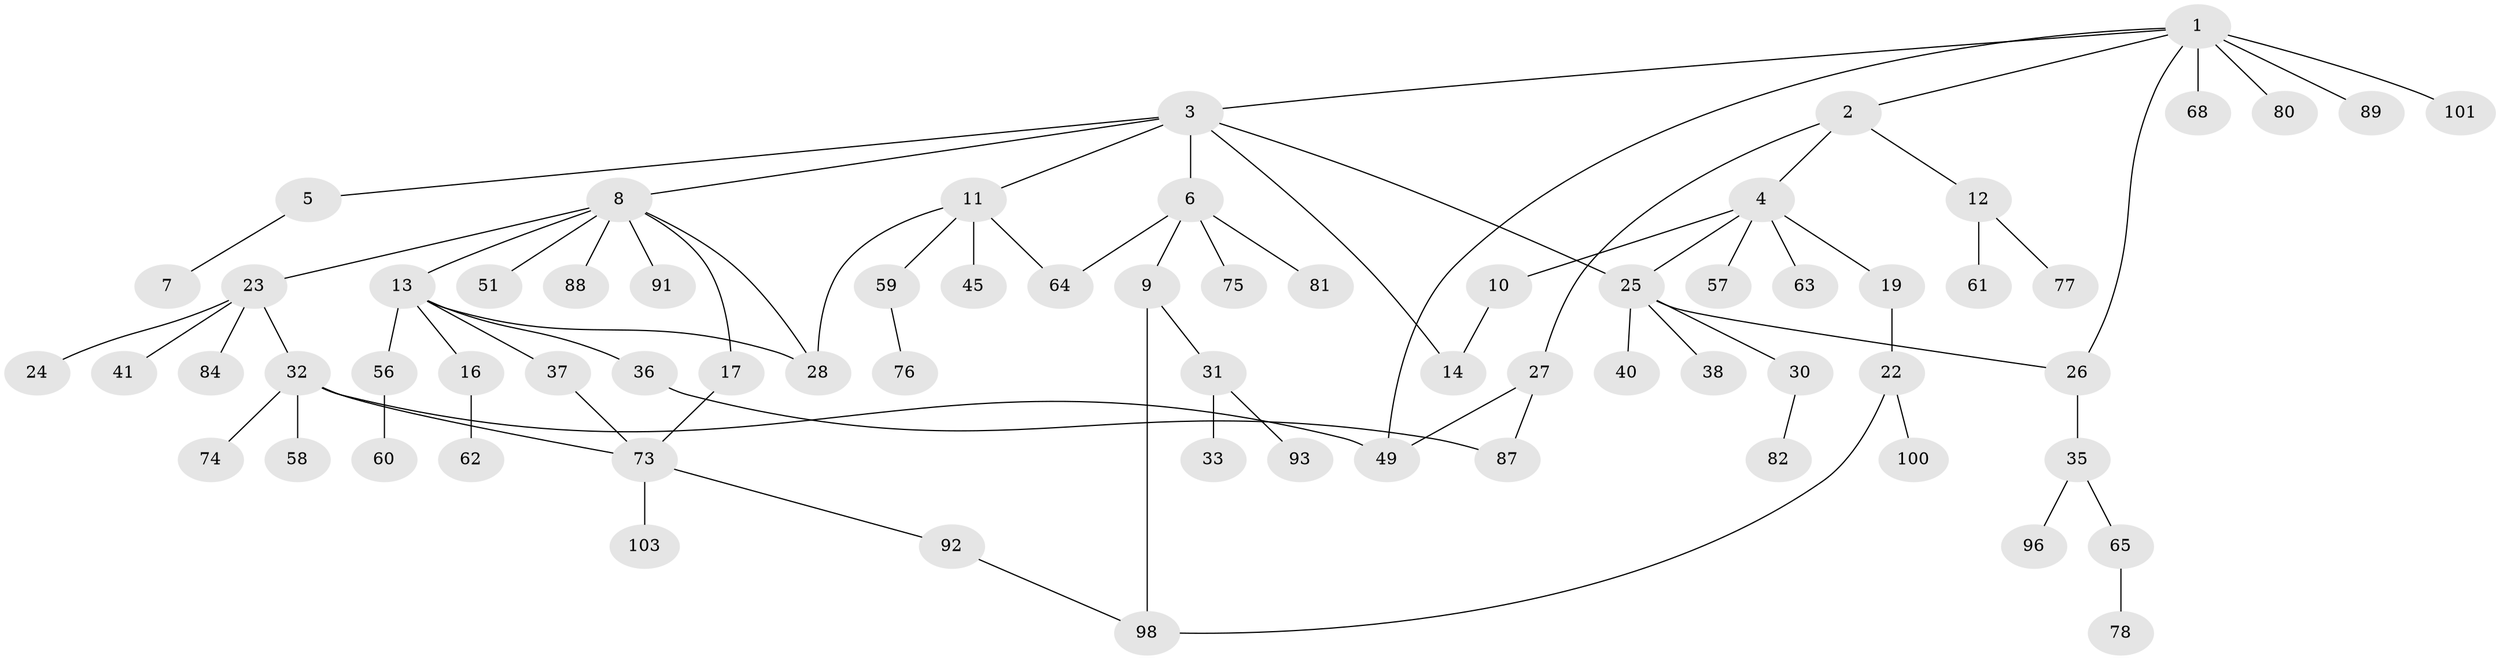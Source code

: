 // Generated by graph-tools (version 1.1) at 2025/51/02/27/25 19:51:37]
// undirected, 69 vertices, 81 edges
graph export_dot {
graph [start="1"]
  node [color=gray90,style=filled];
  1 [super="+42"];
  2 [super="+71"];
  3 [super="+86"];
  4 [super="+48"];
  5;
  6 [super="+55"];
  7 [super="+47"];
  8 [super="+18"];
  9 [super="+21"];
  10 [super="+66"];
  11 [super="+44"];
  12 [super="+15"];
  13 [super="+20"];
  14 [super="+67"];
  16 [super="+53"];
  17;
  19;
  22 [super="+104"];
  23 [super="+52"];
  24 [super="+43"];
  25 [super="+29"];
  26 [super="+39"];
  27 [super="+50"];
  28 [super="+54"];
  30 [super="+69"];
  31 [super="+46"];
  32 [super="+34"];
  33 [super="+79"];
  35 [super="+90"];
  36;
  37;
  38;
  40 [super="+99"];
  41 [super="+72"];
  45;
  49 [super="+102"];
  51;
  56;
  57;
  58;
  59;
  60;
  61;
  62;
  63;
  64;
  65;
  68 [super="+70"];
  73 [super="+94"];
  74 [super="+85"];
  75 [super="+95"];
  76;
  77;
  78;
  80 [super="+83"];
  81;
  82;
  84;
  87;
  88;
  89;
  91;
  92;
  93;
  96 [super="+97"];
  98 [super="+105"];
  100;
  101;
  103;
  1 -- 2;
  1 -- 3;
  1 -- 26;
  1 -- 68;
  1 -- 80 [weight=2];
  1 -- 101;
  1 -- 89;
  1 -- 49;
  2 -- 4;
  2 -- 12;
  2 -- 27;
  3 -- 5;
  3 -- 6;
  3 -- 8;
  3 -- 11;
  3 -- 14;
  3 -- 25;
  4 -- 10;
  4 -- 19;
  4 -- 25;
  4 -- 57;
  4 -- 63;
  5 -- 7;
  6 -- 9;
  6 -- 75;
  6 -- 64;
  6 -- 81;
  8 -- 13;
  8 -- 17;
  8 -- 23;
  8 -- 51;
  8 -- 88;
  8 -- 91;
  8 -- 28;
  9 -- 31;
  9 -- 98;
  10 -- 14;
  11 -- 59;
  11 -- 64;
  11 -- 28;
  11 -- 45;
  12 -- 77;
  12 -- 61;
  13 -- 16;
  13 -- 28;
  13 -- 56;
  13 -- 37;
  13 -- 36;
  16 -- 62;
  17 -- 73;
  19 -- 22;
  22 -- 98;
  22 -- 100;
  23 -- 24;
  23 -- 32;
  23 -- 41;
  23 -- 84;
  25 -- 40;
  25 -- 38;
  25 -- 30;
  25 -- 26;
  26 -- 35;
  27 -- 49;
  27 -- 87;
  30 -- 82;
  31 -- 33;
  31 -- 93;
  32 -- 74;
  32 -- 73;
  32 -- 49;
  32 -- 58;
  35 -- 65;
  35 -- 96;
  36 -- 87;
  37 -- 73;
  56 -- 60;
  59 -- 76;
  65 -- 78;
  73 -- 92;
  73 -- 103;
  92 -- 98;
}
